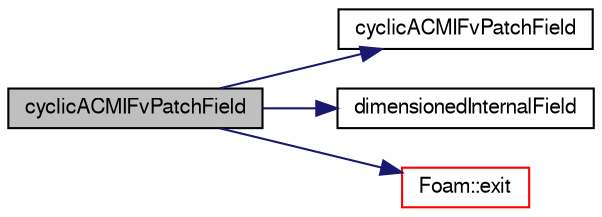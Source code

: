 digraph "cyclicACMIFvPatchField"
{
  bgcolor="transparent";
  edge [fontname="FreeSans",fontsize="10",labelfontname="FreeSans",labelfontsize="10"];
  node [fontname="FreeSans",fontsize="10",shape=record];
  rankdir="LR";
  Node57 [label="cyclicACMIFvPatchField",height=0.2,width=0.4,color="black", fillcolor="grey75", style="filled", fontcolor="black"];
  Node57 -> Node58 [color="midnightblue",fontsize="10",style="solid",fontname="FreeSans"];
  Node58 [label="cyclicACMIFvPatchField",height=0.2,width=0.4,color="black",URL="$a22010.html#a6284b1f80a81bffc602b9612e1dc7c5e",tooltip="Construct from patch and internal field. "];
  Node57 -> Node59 [color="midnightblue",fontsize="10",style="solid",fontname="FreeSans"];
  Node59 [label="dimensionedInternalField",height=0.2,width=0.4,color="black",URL="$a38438.html#a942cd19121a46cdc649099eb27c74b18"];
  Node57 -> Node60 [color="midnightblue",fontsize="10",style="solid",fontname="FreeSans"];
  Node60 [label="Foam::exit",height=0.2,width=0.4,color="red",URL="$a21124.html#a06ca7250d8e89caf05243ec094843642"];
}
